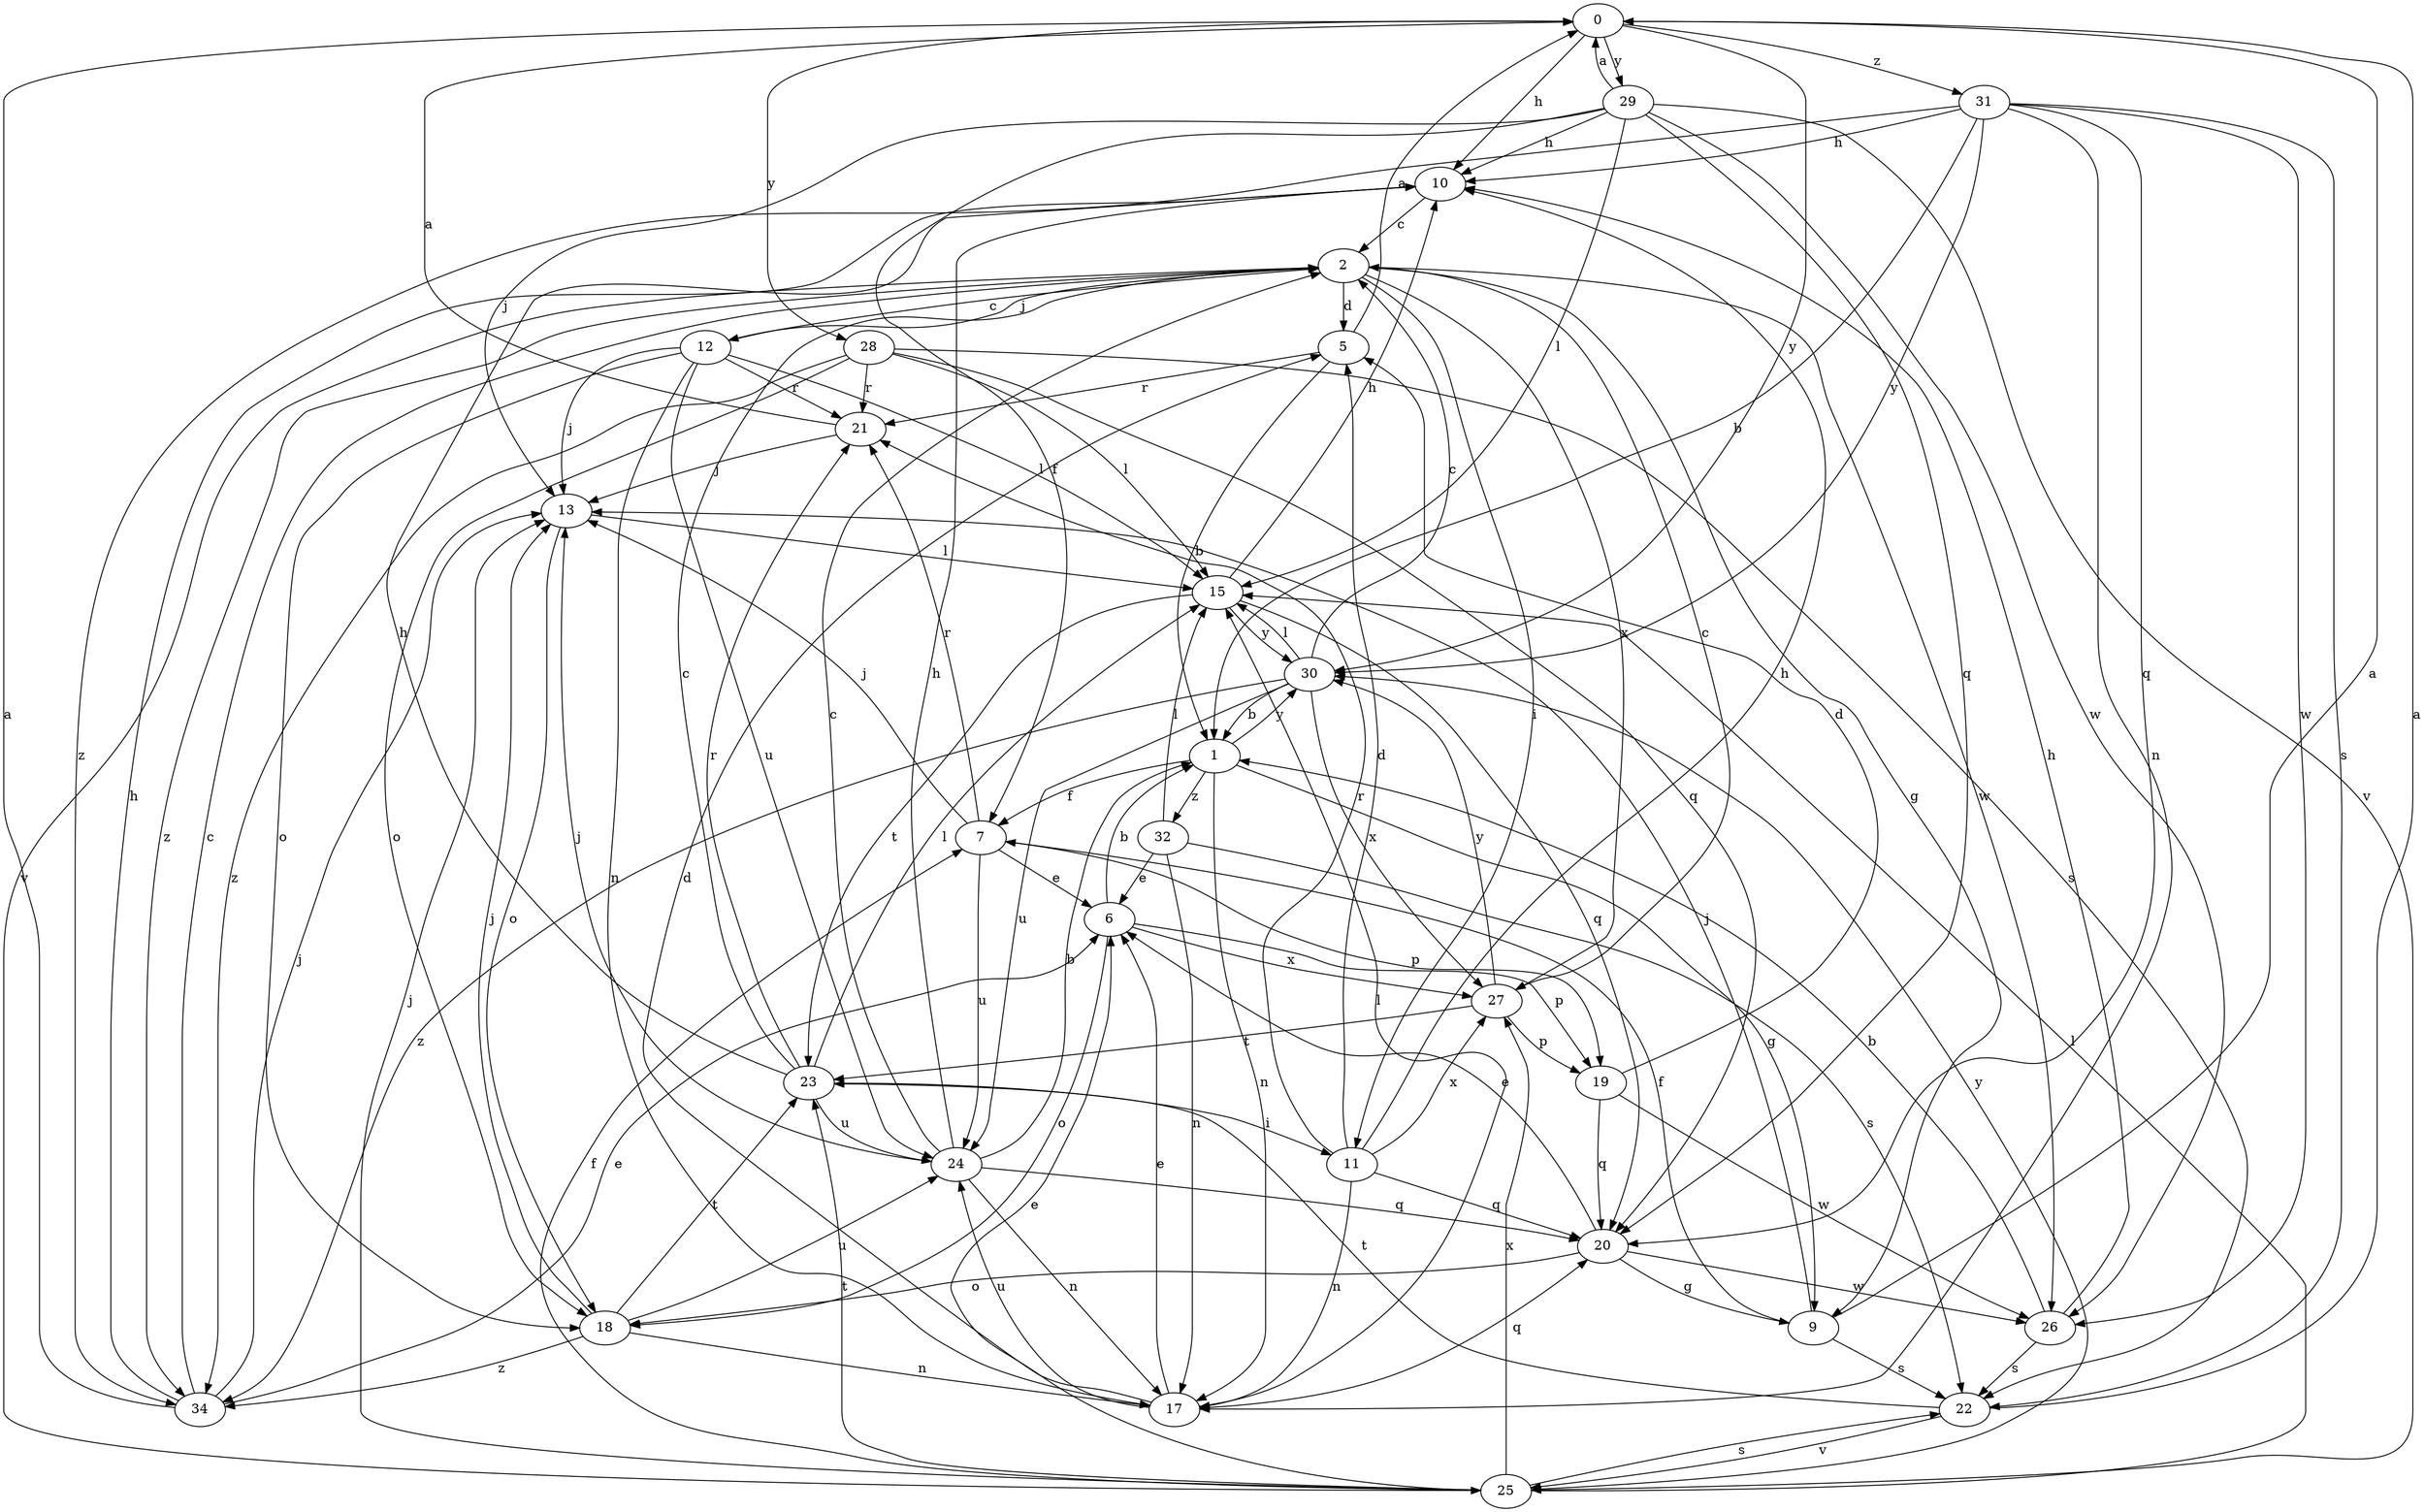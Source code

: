strict digraph  {
0;
1;
2;
5;
6;
7;
9;
10;
11;
12;
13;
15;
17;
18;
19;
20;
21;
22;
23;
24;
25;
26;
27;
28;
29;
30;
31;
32;
34;
0 -> 10  [label=h];
0 -> 28  [label=y];
0 -> 29  [label=y];
0 -> 30  [label=y];
0 -> 31  [label=z];
1 -> 7  [label=f];
1 -> 9  [label=g];
1 -> 17  [label=n];
1 -> 30  [label=y];
1 -> 32  [label=z];
2 -> 5  [label=d];
2 -> 9  [label=g];
2 -> 11  [label=i];
2 -> 12  [label=j];
2 -> 25  [label=v];
2 -> 26  [label=w];
2 -> 27  [label=x];
2 -> 34  [label=z];
5 -> 0  [label=a];
5 -> 1  [label=b];
5 -> 21  [label=r];
6 -> 1  [label=b];
6 -> 18  [label=o];
6 -> 19  [label=p];
6 -> 27  [label=x];
7 -> 6  [label=e];
7 -> 13  [label=j];
7 -> 19  [label=p];
7 -> 21  [label=r];
7 -> 24  [label=u];
9 -> 0  [label=a];
9 -> 7  [label=f];
9 -> 13  [label=j];
9 -> 22  [label=s];
10 -> 2  [label=c];
11 -> 5  [label=d];
11 -> 10  [label=h];
11 -> 17  [label=n];
11 -> 20  [label=q];
11 -> 21  [label=r];
11 -> 27  [label=x];
12 -> 2  [label=c];
12 -> 13  [label=j];
12 -> 15  [label=l];
12 -> 17  [label=n];
12 -> 18  [label=o];
12 -> 21  [label=r];
12 -> 24  [label=u];
13 -> 15  [label=l];
13 -> 18  [label=o];
15 -> 10  [label=h];
15 -> 20  [label=q];
15 -> 23  [label=t];
15 -> 30  [label=y];
17 -> 5  [label=d];
17 -> 6  [label=e];
17 -> 15  [label=l];
17 -> 20  [label=q];
17 -> 24  [label=u];
18 -> 13  [label=j];
18 -> 17  [label=n];
18 -> 23  [label=t];
18 -> 24  [label=u];
18 -> 34  [label=z];
19 -> 5  [label=d];
19 -> 20  [label=q];
19 -> 26  [label=w];
20 -> 6  [label=e];
20 -> 9  [label=g];
20 -> 18  [label=o];
20 -> 26  [label=w];
21 -> 0  [label=a];
21 -> 13  [label=j];
22 -> 0  [label=a];
22 -> 23  [label=t];
22 -> 25  [label=v];
23 -> 2  [label=c];
23 -> 10  [label=h];
23 -> 11  [label=i];
23 -> 15  [label=l];
23 -> 21  [label=r];
23 -> 24  [label=u];
24 -> 1  [label=b];
24 -> 2  [label=c];
24 -> 10  [label=h];
24 -> 13  [label=j];
24 -> 17  [label=n];
24 -> 20  [label=q];
25 -> 6  [label=e];
25 -> 7  [label=f];
25 -> 13  [label=j];
25 -> 15  [label=l];
25 -> 22  [label=s];
25 -> 23  [label=t];
25 -> 27  [label=x];
25 -> 30  [label=y];
26 -> 1  [label=b];
26 -> 10  [label=h];
26 -> 22  [label=s];
27 -> 2  [label=c];
27 -> 19  [label=p];
27 -> 23  [label=t];
27 -> 30  [label=y];
28 -> 15  [label=l];
28 -> 18  [label=o];
28 -> 20  [label=q];
28 -> 21  [label=r];
28 -> 22  [label=s];
28 -> 34  [label=z];
29 -> 0  [label=a];
29 -> 7  [label=f];
29 -> 10  [label=h];
29 -> 13  [label=j];
29 -> 15  [label=l];
29 -> 20  [label=q];
29 -> 25  [label=v];
29 -> 26  [label=w];
30 -> 1  [label=b];
30 -> 2  [label=c];
30 -> 15  [label=l];
30 -> 24  [label=u];
30 -> 27  [label=x];
30 -> 34  [label=z];
31 -> 1  [label=b];
31 -> 10  [label=h];
31 -> 17  [label=n];
31 -> 20  [label=q];
31 -> 22  [label=s];
31 -> 26  [label=w];
31 -> 30  [label=y];
31 -> 34  [label=z];
32 -> 6  [label=e];
32 -> 15  [label=l];
32 -> 17  [label=n];
32 -> 22  [label=s];
34 -> 0  [label=a];
34 -> 2  [label=c];
34 -> 6  [label=e];
34 -> 10  [label=h];
34 -> 13  [label=j];
}
